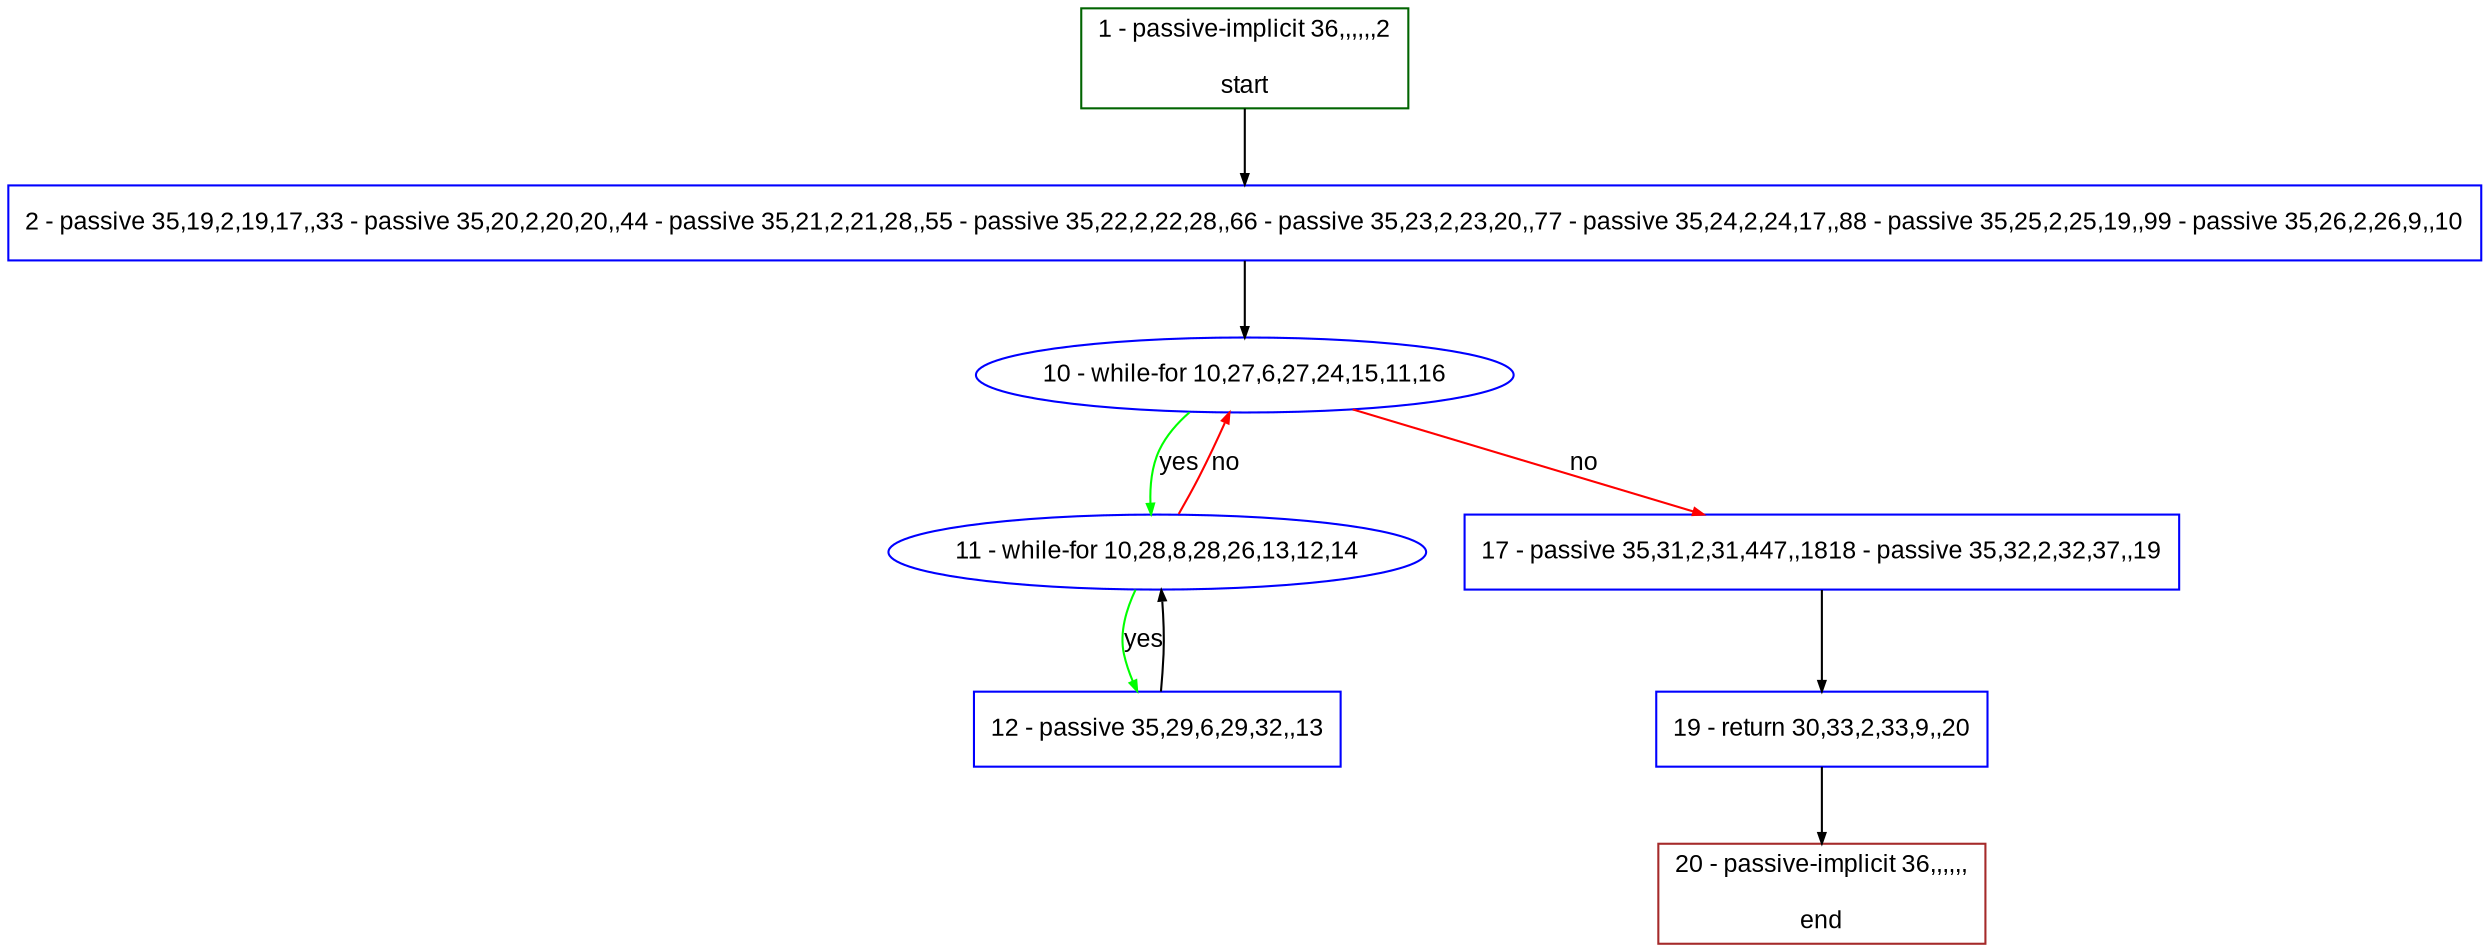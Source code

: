 digraph "" {
  graph [pack="true", label="", fontsize="12", packmode="clust", fontname="Arial", fillcolor="#FFFFCC", bgcolor="white", style="rounded,filled", compound="true"];
  node [node_initialized="no", label="", color="grey", fontsize="12", fillcolor="white", fontname="Arial", style="filled", shape="rectangle", compound="true", fixedsize="false"];
  edge [fontcolor="black", arrowhead="normal", arrowtail="none", arrowsize="0.5", ltail="", label="", color="black", fontsize="12", lhead="", fontname="Arial", dir="forward", compound="true"];
  __N1 [label="2 - passive 35,19,2,19,17,,33 - passive 35,20,2,20,20,,44 - passive 35,21,2,21,28,,55 - passive 35,22,2,22,28,,66 - passive 35,23,2,23,20,,77 - passive 35,24,2,24,17,,88 - passive 35,25,2,25,19,,99 - passive 35,26,2,26,9,,10", color="#0000ff", fillcolor="#ffffff", style="filled", shape="box"];
  __N2 [label="1 - passive-implicit 36,,,,,,2\n\nstart", color="#006400", fillcolor="#ffffff", style="filled", shape="box"];
  __N3 [label="10 - while-for 10,27,6,27,24,15,11,16", color="#0000ff", fillcolor="#ffffff", style="filled", shape="oval"];
  __N4 [label="11 - while-for 10,28,8,28,26,13,12,14", color="#0000ff", fillcolor="#ffffff", style="filled", shape="oval"];
  __N5 [label="17 - passive 35,31,2,31,447,,1818 - passive 35,32,2,32,37,,19", color="#0000ff", fillcolor="#ffffff", style="filled", shape="box"];
  __N6 [label="12 - passive 35,29,6,29,32,,13", color="#0000ff", fillcolor="#ffffff", style="filled", shape="box"];
  __N7 [label="19 - return 30,33,2,33,9,,20", color="#0000ff", fillcolor="#ffffff", style="filled", shape="box"];
  __N8 [label="20 - passive-implicit 36,,,,,,\n\nend", color="#a52a2a", fillcolor="#ffffff", style="filled", shape="box"];
  __N2 -> __N1 [arrowhead="normal", arrowtail="none", color="#000000", label="", dir="forward"];
  __N1 -> __N3 [arrowhead="normal", arrowtail="none", color="#000000", label="", dir="forward"];
  __N3 -> __N4 [arrowhead="normal", arrowtail="none", color="#00ff00", label="yes", dir="forward"];
  __N4 -> __N3 [arrowhead="normal", arrowtail="none", color="#ff0000", label="no", dir="forward"];
  __N3 -> __N5 [arrowhead="normal", arrowtail="none", color="#ff0000", label="no", dir="forward"];
  __N4 -> __N6 [arrowhead="normal", arrowtail="none", color="#00ff00", label="yes", dir="forward"];
  __N6 -> __N4 [arrowhead="normal", arrowtail="none", color="#000000", label="", dir="forward"];
  __N5 -> __N7 [arrowhead="normal", arrowtail="none", color="#000000", label="", dir="forward"];
  __N7 -> __N8 [arrowhead="normal", arrowtail="none", color="#000000", label="", dir="forward"];
}
